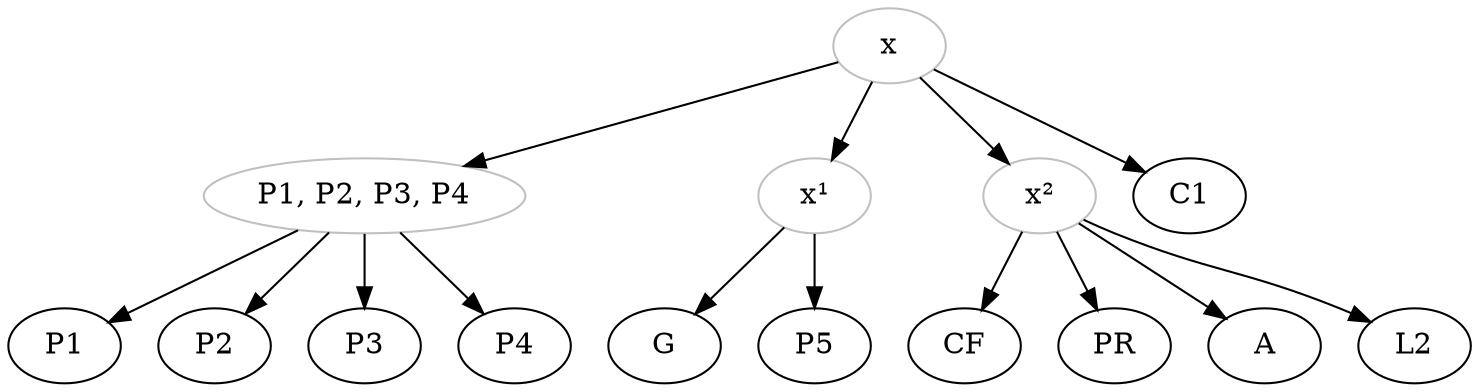 digraph {

x [color="grey"];
a[label="P1, P2, P3, P4", color="grey"];
x-> a;
a -> P1; 
a -> P2; 
a -> P3; 
a -> P4; 

x-> x1;
x1[label="x¹", color="grey"];
x1 -> G; 
x1 -> P5;

x -> x2;
x2[label="x²", color="grey"];
x2 -> CF; 
x2 -> PR;
x2 -> A; 
x2 -> L2; 

x -> C1;

}
